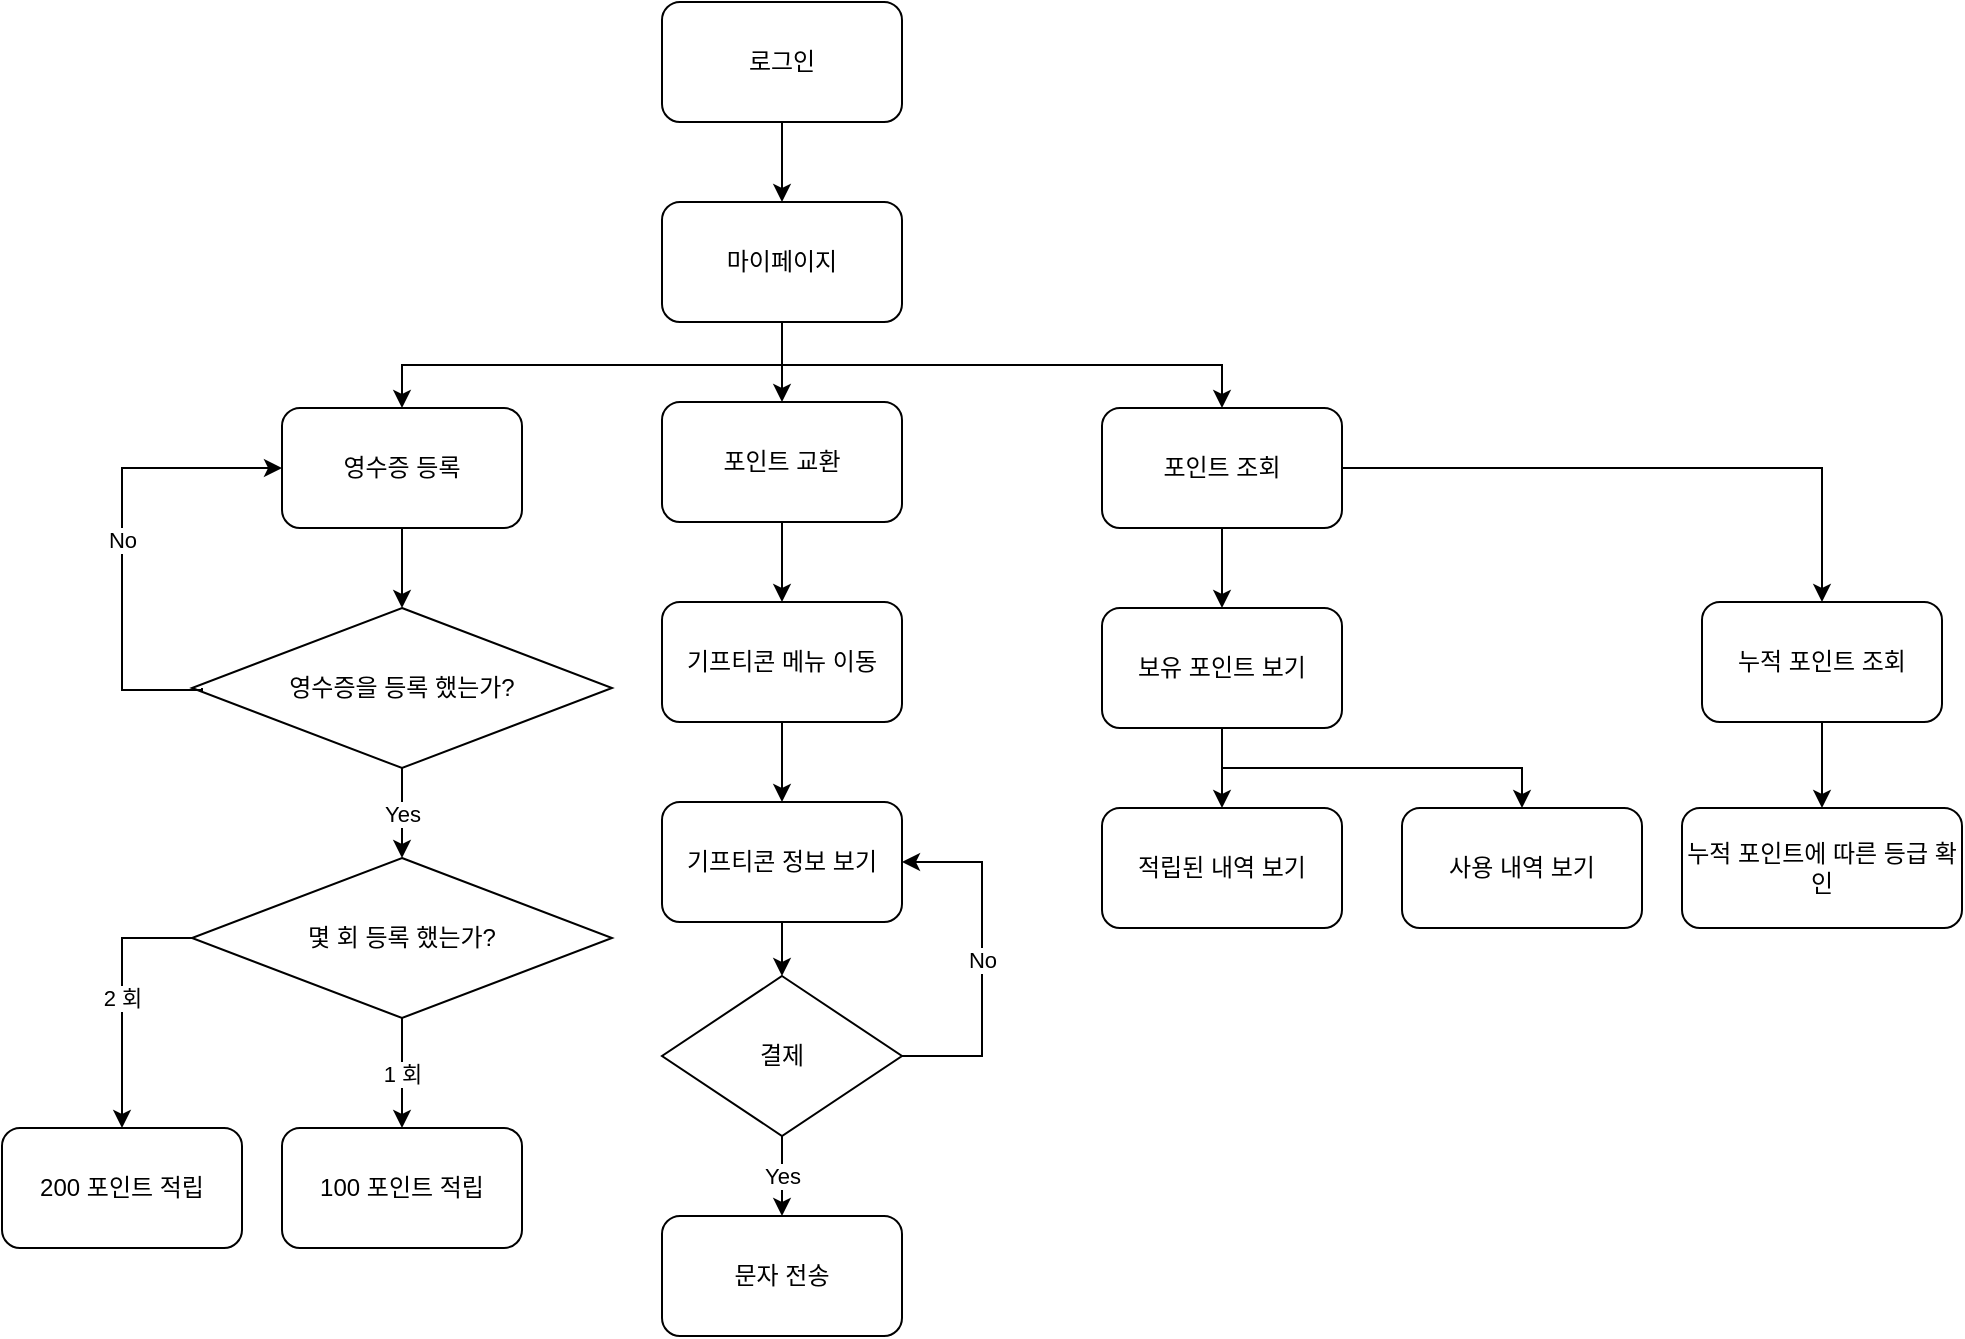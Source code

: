 <mxfile version="21.2.6" type="device" pages="2">
  <diagram id="C5RBs43oDa-KdzZeNtuy" name="Page-1">
    <mxGraphModel dx="1434" dy="788" grid="1" gridSize="10" guides="1" tooltips="1" connect="1" arrows="1" fold="1" page="1" pageScale="1" pageWidth="1169" pageHeight="827" math="0" shadow="0">
      <root>
        <mxCell id="WIyWlLk6GJQsqaUBKTNV-0" />
        <mxCell id="WIyWlLk6GJQsqaUBKTNV-1" parent="WIyWlLk6GJQsqaUBKTNV-0" />
        <mxCell id="1gHHqPjsh7x7G5193J8I-26" style="edgeStyle=orthogonalEdgeStyle;rounded=0;orthogonalLoop=1;jettySize=auto;html=1;exitX=0.5;exitY=1;exitDx=0;exitDy=0;" parent="WIyWlLk6GJQsqaUBKTNV-1" source="1gHHqPjsh7x7G5193J8I-0" target="1gHHqPjsh7x7G5193J8I-1" edge="1">
          <mxGeometry relative="1" as="geometry" />
        </mxCell>
        <mxCell id="1gHHqPjsh7x7G5193J8I-0" value="로그인" style="rounded=1;whiteSpace=wrap;html=1;" parent="WIyWlLk6GJQsqaUBKTNV-1" vertex="1">
          <mxGeometry x="390" y="60" width="120" height="60" as="geometry" />
        </mxCell>
        <mxCell id="1gHHqPjsh7x7G5193J8I-27" style="edgeStyle=orthogonalEdgeStyle;rounded=0;orthogonalLoop=1;jettySize=auto;html=1;exitX=0.5;exitY=1;exitDx=0;exitDy=0;" parent="WIyWlLk6GJQsqaUBKTNV-1" source="1gHHqPjsh7x7G5193J8I-1" target="1gHHqPjsh7x7G5193J8I-2" edge="1">
          <mxGeometry relative="1" as="geometry" />
        </mxCell>
        <mxCell id="1gHHqPjsh7x7G5193J8I-28" style="edgeStyle=orthogonalEdgeStyle;rounded=0;orthogonalLoop=1;jettySize=auto;html=1;exitX=0.5;exitY=1;exitDx=0;exitDy=0;entryX=0.5;entryY=0;entryDx=0;entryDy=0;" parent="WIyWlLk6GJQsqaUBKTNV-1" source="1gHHqPjsh7x7G5193J8I-1" target="1gHHqPjsh7x7G5193J8I-3" edge="1">
          <mxGeometry relative="1" as="geometry" />
        </mxCell>
        <mxCell id="1gHHqPjsh7x7G5193J8I-50" style="edgeStyle=orthogonalEdgeStyle;rounded=0;orthogonalLoop=1;jettySize=auto;html=1;exitX=0.5;exitY=1;exitDx=0;exitDy=0;" parent="WIyWlLk6GJQsqaUBKTNV-1" source="1gHHqPjsh7x7G5193J8I-1" target="1gHHqPjsh7x7G5193J8I-36" edge="1">
          <mxGeometry relative="1" as="geometry" />
        </mxCell>
        <mxCell id="1gHHqPjsh7x7G5193J8I-1" value="마이페이지" style="rounded=1;whiteSpace=wrap;html=1;" parent="WIyWlLk6GJQsqaUBKTNV-1" vertex="1">
          <mxGeometry x="390" y="160" width="120" height="60" as="geometry" />
        </mxCell>
        <mxCell id="1gHHqPjsh7x7G5193J8I-33" style="edgeStyle=orthogonalEdgeStyle;rounded=0;orthogonalLoop=1;jettySize=auto;html=1;exitX=0.5;exitY=1;exitDx=0;exitDy=0;entryX=0.5;entryY=0;entryDx=0;entryDy=0;" parent="WIyWlLk6GJQsqaUBKTNV-1" source="1gHHqPjsh7x7G5193J8I-2" target="1gHHqPjsh7x7G5193J8I-30" edge="1">
          <mxGeometry relative="1" as="geometry">
            <mxPoint x="670" y="350" as="targetPoint" />
          </mxGeometry>
        </mxCell>
        <mxCell id="1gHHqPjsh7x7G5193J8I-54" style="edgeStyle=orthogonalEdgeStyle;rounded=0;orthogonalLoop=1;jettySize=auto;html=1;exitX=1;exitY=0.5;exitDx=0;exitDy=0;" parent="WIyWlLk6GJQsqaUBKTNV-1" source="1gHHqPjsh7x7G5193J8I-2" target="1gHHqPjsh7x7G5193J8I-51" edge="1">
          <mxGeometry relative="1" as="geometry" />
        </mxCell>
        <mxCell id="1gHHqPjsh7x7G5193J8I-2" value="포인트 조회" style="rounded=1;whiteSpace=wrap;html=1;" parent="WIyWlLk6GJQsqaUBKTNV-1" vertex="1">
          <mxGeometry x="610" y="263" width="120" height="60" as="geometry" />
        </mxCell>
        <mxCell id="1gHHqPjsh7x7G5193J8I-29" style="edgeStyle=orthogonalEdgeStyle;rounded=0;orthogonalLoop=1;jettySize=auto;html=1;exitX=0.5;exitY=1;exitDx=0;exitDy=0;entryX=0.5;entryY=0;entryDx=0;entryDy=0;" parent="WIyWlLk6GJQsqaUBKTNV-1" source="1gHHqPjsh7x7G5193J8I-3" target="1gHHqPjsh7x7G5193J8I-5" edge="1">
          <mxGeometry relative="1" as="geometry" />
        </mxCell>
        <mxCell id="1gHHqPjsh7x7G5193J8I-3" value="영수증 등록" style="rounded=1;whiteSpace=wrap;html=1;" parent="WIyWlLk6GJQsqaUBKTNV-1" vertex="1">
          <mxGeometry x="200" y="263" width="120" height="60" as="geometry" />
        </mxCell>
        <mxCell id="1gHHqPjsh7x7G5193J8I-5" value="영수증을 등록 했는가?" style="rhombus;whiteSpace=wrap;html=1;" parent="WIyWlLk6GJQsqaUBKTNV-1" vertex="1">
          <mxGeometry x="155" y="363" width="210" height="80" as="geometry" />
        </mxCell>
        <mxCell id="1gHHqPjsh7x7G5193J8I-7" value="몇 회 등록 했는가?" style="rhombus;whiteSpace=wrap;html=1;" parent="WIyWlLk6GJQsqaUBKTNV-1" vertex="1">
          <mxGeometry x="155" y="488" width="210" height="80" as="geometry" />
        </mxCell>
        <mxCell id="1gHHqPjsh7x7G5193J8I-8" value="100 포인트 적립" style="rounded=1;whiteSpace=wrap;html=1;" parent="WIyWlLk6GJQsqaUBKTNV-1" vertex="1">
          <mxGeometry x="200" y="623" width="120" height="60" as="geometry" />
        </mxCell>
        <mxCell id="1gHHqPjsh7x7G5193J8I-9" value="200 포인트 적립" style="rounded=1;whiteSpace=wrap;html=1;" parent="WIyWlLk6GJQsqaUBKTNV-1" vertex="1">
          <mxGeometry x="60" y="623" width="120" height="60" as="geometry" />
        </mxCell>
        <mxCell id="1gHHqPjsh7x7G5193J8I-18" value="" style="endArrow=classic;html=1;rounded=0;entryX=0;entryY=0.5;entryDx=0;entryDy=0;edgeStyle=orthogonalEdgeStyle;" parent="WIyWlLk6GJQsqaUBKTNV-1" target="1gHHqPjsh7x7G5193J8I-3" edge="1">
          <mxGeometry relative="1" as="geometry">
            <mxPoint x="160" y="403" as="sourcePoint" />
            <mxPoint x="260" y="403" as="targetPoint" />
            <Array as="points">
              <mxPoint x="160" y="404" />
              <mxPoint x="120" y="404" />
              <mxPoint x="120" y="293" />
            </Array>
          </mxGeometry>
        </mxCell>
        <mxCell id="1gHHqPjsh7x7G5193J8I-19" value="No" style="edgeLabel;resizable=0;html=1;align=center;verticalAlign=middle;" parent="1gHHqPjsh7x7G5193J8I-18" connectable="0" vertex="1">
          <mxGeometry relative="1" as="geometry" />
        </mxCell>
        <mxCell id="1gHHqPjsh7x7G5193J8I-20" value="" style="endArrow=classic;html=1;rounded=0;entryX=0.5;entryY=0;entryDx=0;entryDy=0;" parent="WIyWlLk6GJQsqaUBKTNV-1" target="1gHHqPjsh7x7G5193J8I-7" edge="1">
          <mxGeometry relative="1" as="geometry">
            <mxPoint x="260" y="443" as="sourcePoint" />
            <mxPoint x="360" y="443" as="targetPoint" />
          </mxGeometry>
        </mxCell>
        <mxCell id="1gHHqPjsh7x7G5193J8I-21" value="Yes" style="edgeLabel;resizable=0;html=1;align=center;verticalAlign=middle;" parent="1gHHqPjsh7x7G5193J8I-20" connectable="0" vertex="1">
          <mxGeometry relative="1" as="geometry" />
        </mxCell>
        <mxCell id="1gHHqPjsh7x7G5193J8I-22" value="" style="endArrow=classic;html=1;rounded=0;entryX=0.5;entryY=0;entryDx=0;entryDy=0;exitX=0.5;exitY=1;exitDx=0;exitDy=0;" parent="WIyWlLk6GJQsqaUBKTNV-1" source="1gHHqPjsh7x7G5193J8I-7" target="1gHHqPjsh7x7G5193J8I-8" edge="1">
          <mxGeometry relative="1" as="geometry">
            <mxPoint x="265" y="568" as="sourcePoint" />
            <mxPoint x="365" y="568" as="targetPoint" />
          </mxGeometry>
        </mxCell>
        <mxCell id="1gHHqPjsh7x7G5193J8I-23" value="1 회" style="edgeLabel;resizable=0;html=1;align=center;verticalAlign=middle;" parent="1gHHqPjsh7x7G5193J8I-22" connectable="0" vertex="1">
          <mxGeometry relative="1" as="geometry" />
        </mxCell>
        <mxCell id="1gHHqPjsh7x7G5193J8I-24" value="" style="endArrow=classic;html=1;rounded=0;entryX=0.5;entryY=0;entryDx=0;entryDy=0;exitX=0;exitY=0.5;exitDx=0;exitDy=0;edgeStyle=orthogonalEdgeStyle;" parent="WIyWlLk6GJQsqaUBKTNV-1" source="1gHHqPjsh7x7G5193J8I-7" target="1gHHqPjsh7x7G5193J8I-9" edge="1">
          <mxGeometry relative="1" as="geometry">
            <mxPoint x="150" y="533" as="sourcePoint" />
            <mxPoint x="250" y="533" as="targetPoint" />
          </mxGeometry>
        </mxCell>
        <mxCell id="1gHHqPjsh7x7G5193J8I-25" value="2 회" style="edgeLabel;resizable=0;html=1;align=center;verticalAlign=middle;" parent="1gHHqPjsh7x7G5193J8I-24" connectable="0" vertex="1">
          <mxGeometry relative="1" as="geometry" />
        </mxCell>
        <mxCell id="1gHHqPjsh7x7G5193J8I-34" style="edgeStyle=orthogonalEdgeStyle;rounded=0;orthogonalLoop=1;jettySize=auto;html=1;exitX=0.5;exitY=1;exitDx=0;exitDy=0;entryX=0.5;entryY=0;entryDx=0;entryDy=0;" parent="WIyWlLk6GJQsqaUBKTNV-1" source="1gHHqPjsh7x7G5193J8I-30" target="1gHHqPjsh7x7G5193J8I-31" edge="1">
          <mxGeometry relative="1" as="geometry" />
        </mxCell>
        <mxCell id="1gHHqPjsh7x7G5193J8I-35" style="edgeStyle=orthogonalEdgeStyle;rounded=0;orthogonalLoop=1;jettySize=auto;html=1;exitX=0.5;exitY=1;exitDx=0;exitDy=0;entryX=0.5;entryY=0;entryDx=0;entryDy=0;" parent="WIyWlLk6GJQsqaUBKTNV-1" source="1gHHqPjsh7x7G5193J8I-30" target="1gHHqPjsh7x7G5193J8I-32" edge="1">
          <mxGeometry relative="1" as="geometry" />
        </mxCell>
        <mxCell id="1gHHqPjsh7x7G5193J8I-30" value="보유 포인트 보기" style="rounded=1;whiteSpace=wrap;html=1;" parent="WIyWlLk6GJQsqaUBKTNV-1" vertex="1">
          <mxGeometry x="610" y="363" width="120" height="60" as="geometry" />
        </mxCell>
        <mxCell id="1gHHqPjsh7x7G5193J8I-31" value="적립된 내역 보기" style="rounded=1;whiteSpace=wrap;html=1;" parent="WIyWlLk6GJQsqaUBKTNV-1" vertex="1">
          <mxGeometry x="610" y="463" width="120" height="60" as="geometry" />
        </mxCell>
        <mxCell id="1gHHqPjsh7x7G5193J8I-32" value="사용 내역 보기" style="rounded=1;whiteSpace=wrap;html=1;" parent="WIyWlLk6GJQsqaUBKTNV-1" vertex="1">
          <mxGeometry x="760" y="463" width="120" height="60" as="geometry" />
        </mxCell>
        <mxCell id="1gHHqPjsh7x7G5193J8I-49" style="edgeStyle=orthogonalEdgeStyle;rounded=0;orthogonalLoop=1;jettySize=auto;html=1;exitX=0.5;exitY=1;exitDx=0;exitDy=0;entryX=0.5;entryY=0;entryDx=0;entryDy=0;" parent="WIyWlLk6GJQsqaUBKTNV-1" source="1gHHqPjsh7x7G5193J8I-36" target="1gHHqPjsh7x7G5193J8I-37" edge="1">
          <mxGeometry relative="1" as="geometry" />
        </mxCell>
        <mxCell id="1gHHqPjsh7x7G5193J8I-36" value="포인트 교환" style="rounded=1;whiteSpace=wrap;html=1;" parent="WIyWlLk6GJQsqaUBKTNV-1" vertex="1">
          <mxGeometry x="390" y="260" width="120" height="60" as="geometry" />
        </mxCell>
        <mxCell id="1gHHqPjsh7x7G5193J8I-48" style="edgeStyle=orthogonalEdgeStyle;rounded=0;orthogonalLoop=1;jettySize=auto;html=1;exitX=0.5;exitY=1;exitDx=0;exitDy=0;entryX=0.5;entryY=0;entryDx=0;entryDy=0;" parent="WIyWlLk6GJQsqaUBKTNV-1" source="1gHHqPjsh7x7G5193J8I-37" target="1gHHqPjsh7x7G5193J8I-38" edge="1">
          <mxGeometry relative="1" as="geometry" />
        </mxCell>
        <mxCell id="1gHHqPjsh7x7G5193J8I-37" value="기프티콘 메뉴 이동" style="rounded=1;whiteSpace=wrap;html=1;" parent="WIyWlLk6GJQsqaUBKTNV-1" vertex="1">
          <mxGeometry x="390" y="360" width="120" height="60" as="geometry" />
        </mxCell>
        <mxCell id="1gHHqPjsh7x7G5193J8I-47" style="edgeStyle=orthogonalEdgeStyle;rounded=0;orthogonalLoop=1;jettySize=auto;html=1;exitX=0.5;exitY=1;exitDx=0;exitDy=0;entryX=0.5;entryY=0;entryDx=0;entryDy=0;" parent="WIyWlLk6GJQsqaUBKTNV-1" source="1gHHqPjsh7x7G5193J8I-38" target="1gHHqPjsh7x7G5193J8I-40" edge="1">
          <mxGeometry relative="1" as="geometry" />
        </mxCell>
        <mxCell id="1gHHqPjsh7x7G5193J8I-38" value="기프티콘 정보 보기" style="rounded=1;whiteSpace=wrap;html=1;" parent="WIyWlLk6GJQsqaUBKTNV-1" vertex="1">
          <mxGeometry x="390" y="460" width="120" height="60" as="geometry" />
        </mxCell>
        <mxCell id="1gHHqPjsh7x7G5193J8I-40" value="결제" style="rhombus;whiteSpace=wrap;html=1;" parent="WIyWlLk6GJQsqaUBKTNV-1" vertex="1">
          <mxGeometry x="390" y="547" width="120" height="80" as="geometry" />
        </mxCell>
        <mxCell id="1gHHqPjsh7x7G5193J8I-42" value="문자 전송" style="rounded=1;whiteSpace=wrap;html=1;" parent="WIyWlLk6GJQsqaUBKTNV-1" vertex="1">
          <mxGeometry x="390" y="667" width="120" height="60" as="geometry" />
        </mxCell>
        <mxCell id="1gHHqPjsh7x7G5193J8I-43" value="" style="endArrow=classic;html=1;rounded=0;" parent="WIyWlLk6GJQsqaUBKTNV-1" target="1gHHqPjsh7x7G5193J8I-42" edge="1">
          <mxGeometry relative="1" as="geometry">
            <mxPoint x="450" y="627" as="sourcePoint" />
            <mxPoint x="550" y="627" as="targetPoint" />
          </mxGeometry>
        </mxCell>
        <mxCell id="1gHHqPjsh7x7G5193J8I-44" value="Yes" style="edgeLabel;resizable=0;html=1;align=center;verticalAlign=middle;" parent="1gHHqPjsh7x7G5193J8I-43" connectable="0" vertex="1">
          <mxGeometry relative="1" as="geometry" />
        </mxCell>
        <mxCell id="1gHHqPjsh7x7G5193J8I-45" value="" style="endArrow=classic;html=1;rounded=0;entryX=1;entryY=0.5;entryDx=0;entryDy=0;edgeStyle=orthogonalEdgeStyle;" parent="WIyWlLk6GJQsqaUBKTNV-1" target="1gHHqPjsh7x7G5193J8I-38" edge="1">
          <mxGeometry relative="1" as="geometry">
            <mxPoint x="510" y="587" as="sourcePoint" />
            <mxPoint x="610" y="587" as="targetPoint" />
            <Array as="points">
              <mxPoint x="550" y="587" />
              <mxPoint x="550" y="490" />
            </Array>
          </mxGeometry>
        </mxCell>
        <mxCell id="1gHHqPjsh7x7G5193J8I-46" value="No" style="edgeLabel;resizable=0;html=1;align=center;verticalAlign=middle;" parent="1gHHqPjsh7x7G5193J8I-45" connectable="0" vertex="1">
          <mxGeometry relative="1" as="geometry" />
        </mxCell>
        <mxCell id="1gHHqPjsh7x7G5193J8I-53" style="edgeStyle=orthogonalEdgeStyle;rounded=0;orthogonalLoop=1;jettySize=auto;html=1;exitX=0.5;exitY=1;exitDx=0;exitDy=0;" parent="WIyWlLk6GJQsqaUBKTNV-1" source="1gHHqPjsh7x7G5193J8I-51" target="1gHHqPjsh7x7G5193J8I-52" edge="1">
          <mxGeometry relative="1" as="geometry" />
        </mxCell>
        <mxCell id="1gHHqPjsh7x7G5193J8I-51" value="누적 포인트 조회" style="rounded=1;whiteSpace=wrap;html=1;" parent="WIyWlLk6GJQsqaUBKTNV-1" vertex="1">
          <mxGeometry x="910" y="360" width="120" height="60" as="geometry" />
        </mxCell>
        <mxCell id="1gHHqPjsh7x7G5193J8I-52" value="누적 포인트에 따른 등급 확인" style="rounded=1;whiteSpace=wrap;html=1;" parent="WIyWlLk6GJQsqaUBKTNV-1" vertex="1">
          <mxGeometry x="900" y="463" width="140" height="60" as="geometry" />
        </mxCell>
      </root>
    </mxGraphModel>
  </diagram>
  <diagram id="YVP4RH-ygLpqQIkDOLMc" name="페이지-2">
    <mxGraphModel dx="1434" dy="788" grid="1" gridSize="10" guides="1" tooltips="1" connect="1" arrows="1" fold="1" page="1" pageScale="1" pageWidth="1169" pageHeight="827" math="0" shadow="0">
      <root>
        <mxCell id="0" />
        <mxCell id="1" parent="0" />
        <mxCell id="8QqBLEgj8SBxDoC3lfVQ-1" style="edgeStyle=orthogonalEdgeStyle;rounded=0;orthogonalLoop=1;jettySize=auto;html=1;entryX=0.5;entryY=0;entryDx=0;entryDy=0;" edge="1" parent="1" source="8QqBLEgj8SBxDoC3lfVQ-4" target="8QqBLEgj8SBxDoC3lfVQ-10">
          <mxGeometry relative="1" as="geometry" />
        </mxCell>
        <mxCell id="8QqBLEgj8SBxDoC3lfVQ-2" style="edgeStyle=orthogonalEdgeStyle;rounded=0;orthogonalLoop=1;jettySize=auto;html=1;exitX=0.5;exitY=1;exitDx=0;exitDy=0;" edge="1" parent="1" source="8QqBLEgj8SBxDoC3lfVQ-4" target="8QqBLEgj8SBxDoC3lfVQ-6">
          <mxGeometry relative="1" as="geometry">
            <Array as="points">
              <mxPoint x="415" y="261" />
              <mxPoint x="151" y="261" />
            </Array>
          </mxGeometry>
        </mxCell>
        <mxCell id="8QqBLEgj8SBxDoC3lfVQ-3" style="edgeStyle=orthogonalEdgeStyle;rounded=0;orthogonalLoop=1;jettySize=auto;html=1;" edge="1" parent="1">
          <mxGeometry relative="1" as="geometry">
            <mxPoint x="415" y="261" as="sourcePoint" />
            <mxPoint x="669" y="291" as="targetPoint" />
          </mxGeometry>
        </mxCell>
        <mxCell id="8QqBLEgj8SBxDoC3lfVQ-4" value="맛집 리스트" style="rounded=1;whiteSpace=wrap;html=1;strokeWidth=2;fillColor=#dae8fc;strokeColor=#6c8ebf;fontSize=18;" vertex="1" parent="1">
          <mxGeometry x="295" y="172" width="240" height="60" as="geometry" />
        </mxCell>
        <mxCell id="8QqBLEgj8SBxDoC3lfVQ-5" style="edgeStyle=orthogonalEdgeStyle;rounded=0;orthogonalLoop=1;jettySize=auto;html=1;" edge="1" parent="1" source="8QqBLEgj8SBxDoC3lfVQ-6" target="8QqBLEgj8SBxDoC3lfVQ-16">
          <mxGeometry relative="1" as="geometry" />
        </mxCell>
        <mxCell id="8QqBLEgj8SBxDoC3lfVQ-6" value="지역별로 리스트 보기" style="rounded=1;whiteSpace=wrap;html=1;strokeWidth=2;fillColor=#FFFFFF;strokeColor=#6c8ebf;fontSize=16;" vertex="1" parent="1">
          <mxGeometry x="52" y="290" width="198" height="60" as="geometry" />
        </mxCell>
        <mxCell id="8QqBLEgj8SBxDoC3lfVQ-7" style="edgeStyle=orthogonalEdgeStyle;rounded=0;orthogonalLoop=1;jettySize=auto;html=1;" edge="1" parent="1" source="8QqBLEgj8SBxDoC3lfVQ-10" target="8QqBLEgj8SBxDoC3lfVQ-20">
          <mxGeometry relative="1" as="geometry" />
        </mxCell>
        <mxCell id="8QqBLEgj8SBxDoC3lfVQ-8" style="edgeStyle=orthogonalEdgeStyle;rounded=0;orthogonalLoop=1;jettySize=auto;html=1;entryX=0.5;entryY=0;entryDx=0;entryDy=0;" edge="1" parent="1" source="8QqBLEgj8SBxDoC3lfVQ-10" target="8QqBLEgj8SBxDoC3lfVQ-18">
          <mxGeometry relative="1" as="geometry" />
        </mxCell>
        <mxCell id="8QqBLEgj8SBxDoC3lfVQ-9" style="edgeStyle=orthogonalEdgeStyle;rounded=0;orthogonalLoop=1;jettySize=auto;html=1;" edge="1" parent="1" source="8QqBLEgj8SBxDoC3lfVQ-10" target="8QqBLEgj8SBxDoC3lfVQ-22">
          <mxGeometry relative="1" as="geometry" />
        </mxCell>
        <mxCell id="8QqBLEgj8SBxDoC3lfVQ-10" value="업종별로 리스트 보기" style="rounded=1;whiteSpace=wrap;html=1;strokeWidth=2;fillColor=#FFFFFF;strokeColor=#6c8ebf;fontSize=16;" vertex="1" parent="1">
          <mxGeometry x="319" y="290" width="192" height="60" as="geometry" />
        </mxCell>
        <mxCell id="8QqBLEgj8SBxDoC3lfVQ-11" style="edgeStyle=orthogonalEdgeStyle;rounded=0;orthogonalLoop=1;jettySize=auto;html=1;" edge="1" parent="1" source="8QqBLEgj8SBxDoC3lfVQ-13" target="8QqBLEgj8SBxDoC3lfVQ-26">
          <mxGeometry relative="1" as="geometry" />
        </mxCell>
        <mxCell id="8QqBLEgj8SBxDoC3lfVQ-12" style="edgeStyle=orthogonalEdgeStyle;rounded=0;orthogonalLoop=1;jettySize=auto;html=1;entryX=0.5;entryY=0;entryDx=0;entryDy=0;" edge="1" parent="1" source="8QqBLEgj8SBxDoC3lfVQ-13" target="8QqBLEgj8SBxDoC3lfVQ-24">
          <mxGeometry relative="1" as="geometry" />
        </mxCell>
        <mxCell id="8QqBLEgj8SBxDoC3lfVQ-13" value="성별로 리스트 보기" style="rounded=1;whiteSpace=wrap;html=1;strokeWidth=2;fillColor=#FFFFFF;strokeColor=#6c8ebf;fontSize=16;" vertex="1" parent="1">
          <mxGeometry x="570" y="290" width="198" height="60" as="geometry" />
        </mxCell>
        <mxCell id="8QqBLEgj8SBxDoC3lfVQ-14" style="edgeStyle=orthogonalEdgeStyle;rounded=0;orthogonalLoop=1;jettySize=auto;html=1;entryX=0.5;entryY=0;entryDx=0;entryDy=0;" edge="1" parent="1" source="8QqBLEgj8SBxDoC3lfVQ-15" target="8QqBLEgj8SBxDoC3lfVQ-4">
          <mxGeometry relative="1" as="geometry" />
        </mxCell>
        <mxCell id="8QqBLEgj8SBxDoC3lfVQ-15" value="메인 페이지" style="rounded=1;whiteSpace=wrap;html=1;strokeWidth=2;fillColor=#dae8fc;strokeColor=#6c8ebf;fontSize=18;" vertex="1" parent="1">
          <mxGeometry x="295" y="40" width="240" height="60" as="geometry" />
        </mxCell>
        <mxCell id="8QqBLEgj8SBxDoC3lfVQ-16" value="다른 지역 리스트 조회" style="rounded=1;whiteSpace=wrap;html=1;strokeWidth=2;fillColor=#FFFFFF;strokeColor=#6c8ebf;fontSize=16;" vertex="1" parent="1">
          <mxGeometry x="52" y="381" width="198" height="69" as="geometry" />
        </mxCell>
        <mxCell id="8QqBLEgj8SBxDoC3lfVQ-17" style="edgeStyle=orthogonalEdgeStyle;rounded=0;orthogonalLoop=1;jettySize=auto;html=1;exitX=0.5;exitY=1;exitDx=0;exitDy=0;entryX=0.5;entryY=0;entryDx=0;entryDy=0;" edge="1" parent="1" source="8QqBLEgj8SBxDoC3lfVQ-18" target="8QqBLEgj8SBxDoC3lfVQ-29">
          <mxGeometry relative="1" as="geometry" />
        </mxCell>
        <mxCell id="8QqBLEgj8SBxDoC3lfVQ-18" value="한식" style="rounded=1;whiteSpace=wrap;html=1;strokeWidth=2;fillColor=#FFFFFF;strokeColor=#6c8ebf;fontSize=16;" vertex="1" parent="1">
          <mxGeometry x="308" y="400" width="64" height="40" as="geometry" />
        </mxCell>
        <mxCell id="8QqBLEgj8SBxDoC3lfVQ-19" style="edgeStyle=orthogonalEdgeStyle;rounded=0;orthogonalLoop=1;jettySize=auto;html=1;exitX=0.5;exitY=1;exitDx=0;exitDy=0;entryX=0.5;entryY=0;entryDx=0;entryDy=0;" edge="1" parent="1" source="8QqBLEgj8SBxDoC3lfVQ-20" target="8QqBLEgj8SBxDoC3lfVQ-29">
          <mxGeometry relative="1" as="geometry" />
        </mxCell>
        <mxCell id="8QqBLEgj8SBxDoC3lfVQ-20" value="일식" style="rounded=1;whiteSpace=wrap;html=1;strokeWidth=2;fillColor=#FFFFFF;strokeColor=#6c8ebf;fontSize=16;" vertex="1" parent="1">
          <mxGeometry x="383" y="400" width="64" height="40" as="geometry" />
        </mxCell>
        <mxCell id="8QqBLEgj8SBxDoC3lfVQ-21" style="edgeStyle=orthogonalEdgeStyle;rounded=0;orthogonalLoop=1;jettySize=auto;html=1;exitX=0.5;exitY=1;exitDx=0;exitDy=0;entryX=0.5;entryY=0;entryDx=0;entryDy=0;" edge="1" parent="1" source="8QqBLEgj8SBxDoC3lfVQ-22" target="8QqBLEgj8SBxDoC3lfVQ-29">
          <mxGeometry relative="1" as="geometry" />
        </mxCell>
        <mxCell id="8QqBLEgj8SBxDoC3lfVQ-22" value="중식" style="rounded=1;whiteSpace=wrap;html=1;strokeWidth=2;fillColor=#FFFFFF;strokeColor=#6c8ebf;fontSize=16;" vertex="1" parent="1">
          <mxGeometry x="460" y="400" width="64" height="40" as="geometry" />
        </mxCell>
        <mxCell id="8QqBLEgj8SBxDoC3lfVQ-23" style="edgeStyle=orthogonalEdgeStyle;rounded=0;orthogonalLoop=1;jettySize=auto;html=1;exitX=0.5;exitY=1;exitDx=0;exitDy=0;" edge="1" parent="1" source="8QqBLEgj8SBxDoC3lfVQ-24">
          <mxGeometry relative="1" as="geometry">
            <mxPoint x="670" y="490" as="targetPoint" />
          </mxGeometry>
        </mxCell>
        <mxCell id="8QqBLEgj8SBxDoC3lfVQ-24" value="남성" style="rounded=1;whiteSpace=wrap;html=1;strokeWidth=2;fillColor=#FFFFFF;strokeColor=#6c8ebf;fontSize=16;" vertex="1" parent="1">
          <mxGeometry x="704" y="400" width="64" height="40" as="geometry" />
        </mxCell>
        <mxCell id="8QqBLEgj8SBxDoC3lfVQ-25" style="edgeStyle=orthogonalEdgeStyle;rounded=0;orthogonalLoop=1;jettySize=auto;html=1;exitX=0.5;exitY=1;exitDx=0;exitDy=0;entryX=0.5;entryY=0;entryDx=0;entryDy=0;" edge="1" parent="1" source="8QqBLEgj8SBxDoC3lfVQ-26" target="8QqBLEgj8SBxDoC3lfVQ-30">
          <mxGeometry relative="1" as="geometry" />
        </mxCell>
        <mxCell id="8QqBLEgj8SBxDoC3lfVQ-26" value="여성" style="rounded=1;whiteSpace=wrap;html=1;strokeWidth=2;fillColor=#FFFFFF;strokeColor=#6c8ebf;fontSize=16;" vertex="1" parent="1">
          <mxGeometry x="570" y="400" width="64" height="40" as="geometry" />
        </mxCell>
        <mxCell id="8QqBLEgj8SBxDoC3lfVQ-27" value="다른 지역 리스트 보기" style="rounded=1;whiteSpace=wrap;html=1;strokeWidth=2;fillColor=#FFFFFF;strokeColor=#6c8ebf;fontSize=16;" vertex="1" parent="1">
          <mxGeometry x="52" y="481" width="198" height="69" as="geometry" />
        </mxCell>
        <mxCell id="8QqBLEgj8SBxDoC3lfVQ-28" style="edgeStyle=orthogonalEdgeStyle;rounded=0;orthogonalLoop=1;jettySize=auto;html=1;entryX=0.5;entryY=0;entryDx=0;entryDy=0;exitX=0.5;exitY=1;exitDx=0;exitDy=0;" edge="1" parent="1" source="8QqBLEgj8SBxDoC3lfVQ-16" target="8QqBLEgj8SBxDoC3lfVQ-27">
          <mxGeometry relative="1" as="geometry">
            <mxPoint x="153" y="450" as="sourcePoint" />
            <mxPoint x="153" y="481" as="targetPoint" />
          </mxGeometry>
        </mxCell>
        <mxCell id="8QqBLEgj8SBxDoC3lfVQ-29" value="선택한 업종 리스트 보기" style="rounded=1;whiteSpace=wrap;html=1;strokeWidth=2;fillColor=#FFFFFF;strokeColor=#6c8ebf;fontSize=16;" vertex="1" parent="1">
          <mxGeometry x="319" y="492" width="192" height="60" as="geometry" />
        </mxCell>
        <mxCell id="8QqBLEgj8SBxDoC3lfVQ-30" value="선택한 성별 리스트 보기" style="rounded=1;whiteSpace=wrap;html=1;strokeWidth=2;fillColor=#FFFFFF;strokeColor=#6c8ebf;fontSize=16;" vertex="1" parent="1">
          <mxGeometry x="574" y="490" width="192" height="60" as="geometry" />
        </mxCell>
      </root>
    </mxGraphModel>
  </diagram>
</mxfile>
